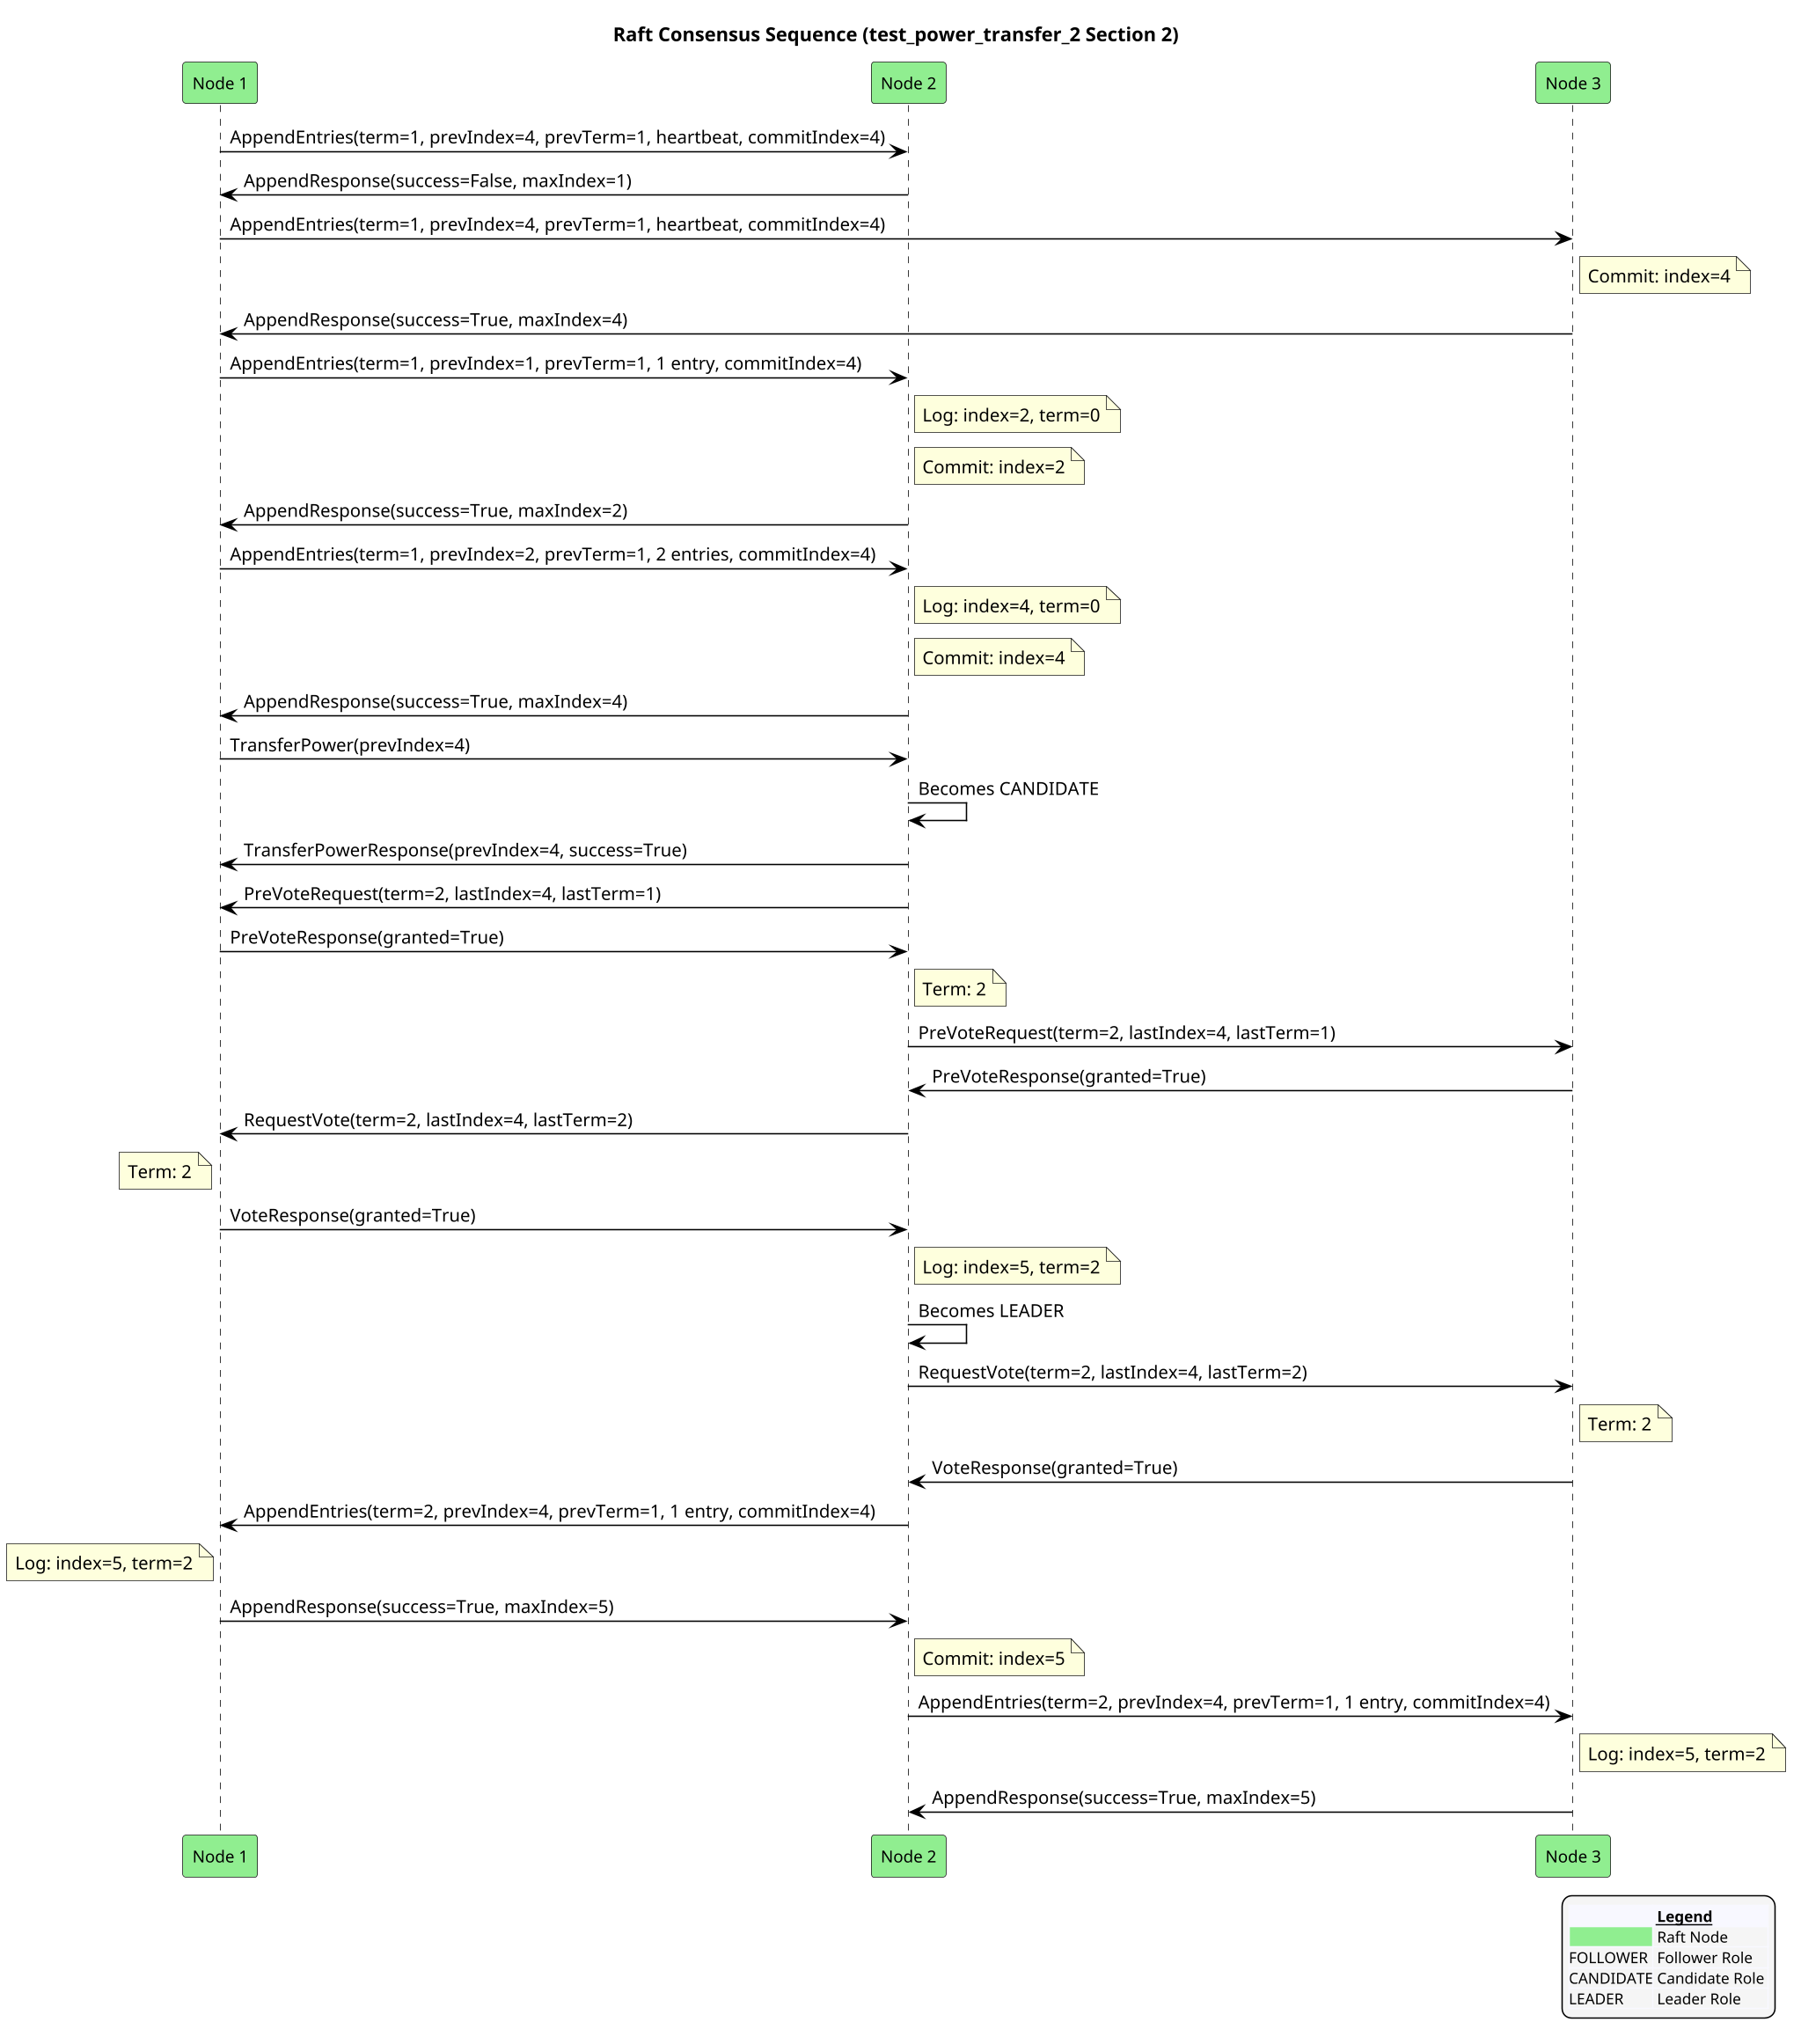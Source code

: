 @startuml
!pragma ratio 0.7
skinparam dpi 150
skinparam monochrome false
skinparam sequence {
  ArrowColor Black
  ActorBorderColor Black
  LifeLineBorderColor Black
  ParticipantFontSize 12
  Padding 10
}
skinparam legend {
  BackgroundColor #F5F5F5
  FontSize 11
}
title Raft Consensus Sequence (test_power_transfer_2 Section 2)

participant "Node 1" as n1 order 10 #Lightgreen
participant "Node 2" as n2 order 20 #Lightgreen
participant "Node 3" as n3 order 30 #Lightgreen
n1 -> n2: AppendEntries(term=1, prevIndex=4, prevTerm=1, heartbeat, commitIndex=4)
n2 -> n1: AppendResponse(success=False, maxIndex=1)
n1 -> n3: AppendEntries(term=1, prevIndex=4, prevTerm=1, heartbeat, commitIndex=4)
note right of n3: Commit: index=4
n3 -> n1: AppendResponse(success=True, maxIndex=4)
n1 -> n2: AppendEntries(term=1, prevIndex=1, prevTerm=1, 1 entry, commitIndex=4)
note right of n2: Log: index=2, term=0
note right of n2: Commit: index=2
n2 -> n1: AppendResponse(success=True, maxIndex=2)
n1 -> n2: AppendEntries(term=1, prevIndex=2, prevTerm=1, 2 entries, commitIndex=4)
note right of n2: Log: index=4, term=0
note right of n2: Commit: index=4
n2 -> n1: AppendResponse(success=True, maxIndex=4)
n1 -> n2: TransferPower(prevIndex=4)
n2 -> n2: Becomes CANDIDATE
n2 -> n1: TransferPowerResponse(prevIndex=4, success=True)
n2 -> n1: PreVoteRequest(term=2, lastIndex=4, lastTerm=1)
n1 -> n2: PreVoteResponse(granted=True)
note right of n2: Term: 2
n2 -> n3: PreVoteRequest(term=2, lastIndex=4, lastTerm=1)
n3 -> n2: PreVoteResponse(granted=True)
n2 -> n1: RequestVote(term=2, lastIndex=4, lastTerm=2)
note left of n1: Term: 2
n1 -> n2: VoteResponse(granted=True)
note right of n2: Log: index=5, term=2
n2 -> n2: Becomes LEADER
n2 -> n3: RequestVote(term=2, lastIndex=4, lastTerm=2)
note right of n3: Term: 2
n3 -> n2: VoteResponse(granted=True)
n2 -> n1: AppendEntries(term=2, prevIndex=4, prevTerm=1, 1 entry, commitIndex=4)
note left of n1: Log: index=5, term=2
n1 -> n2: AppendResponse(success=True, maxIndex=5)
note right of n2: Commit: index=5
n2 -> n3: AppendEntries(term=2, prevIndex=4, prevTerm=1, 1 entry, commitIndex=4)
note right of n3: Log: index=5, term=2
n3 -> n2: AppendResponse(success=True, maxIndex=5)

legend right
  <#GhostWhite,#GhostWhite>|      |= __Legend__ |
  |<#Lightgreen>| Raft Node |
  |FOLLOWER| Follower Role |
  |CANDIDATE| Candidate Role |
  |LEADER| Leader Role |
endlegend
@enduml
